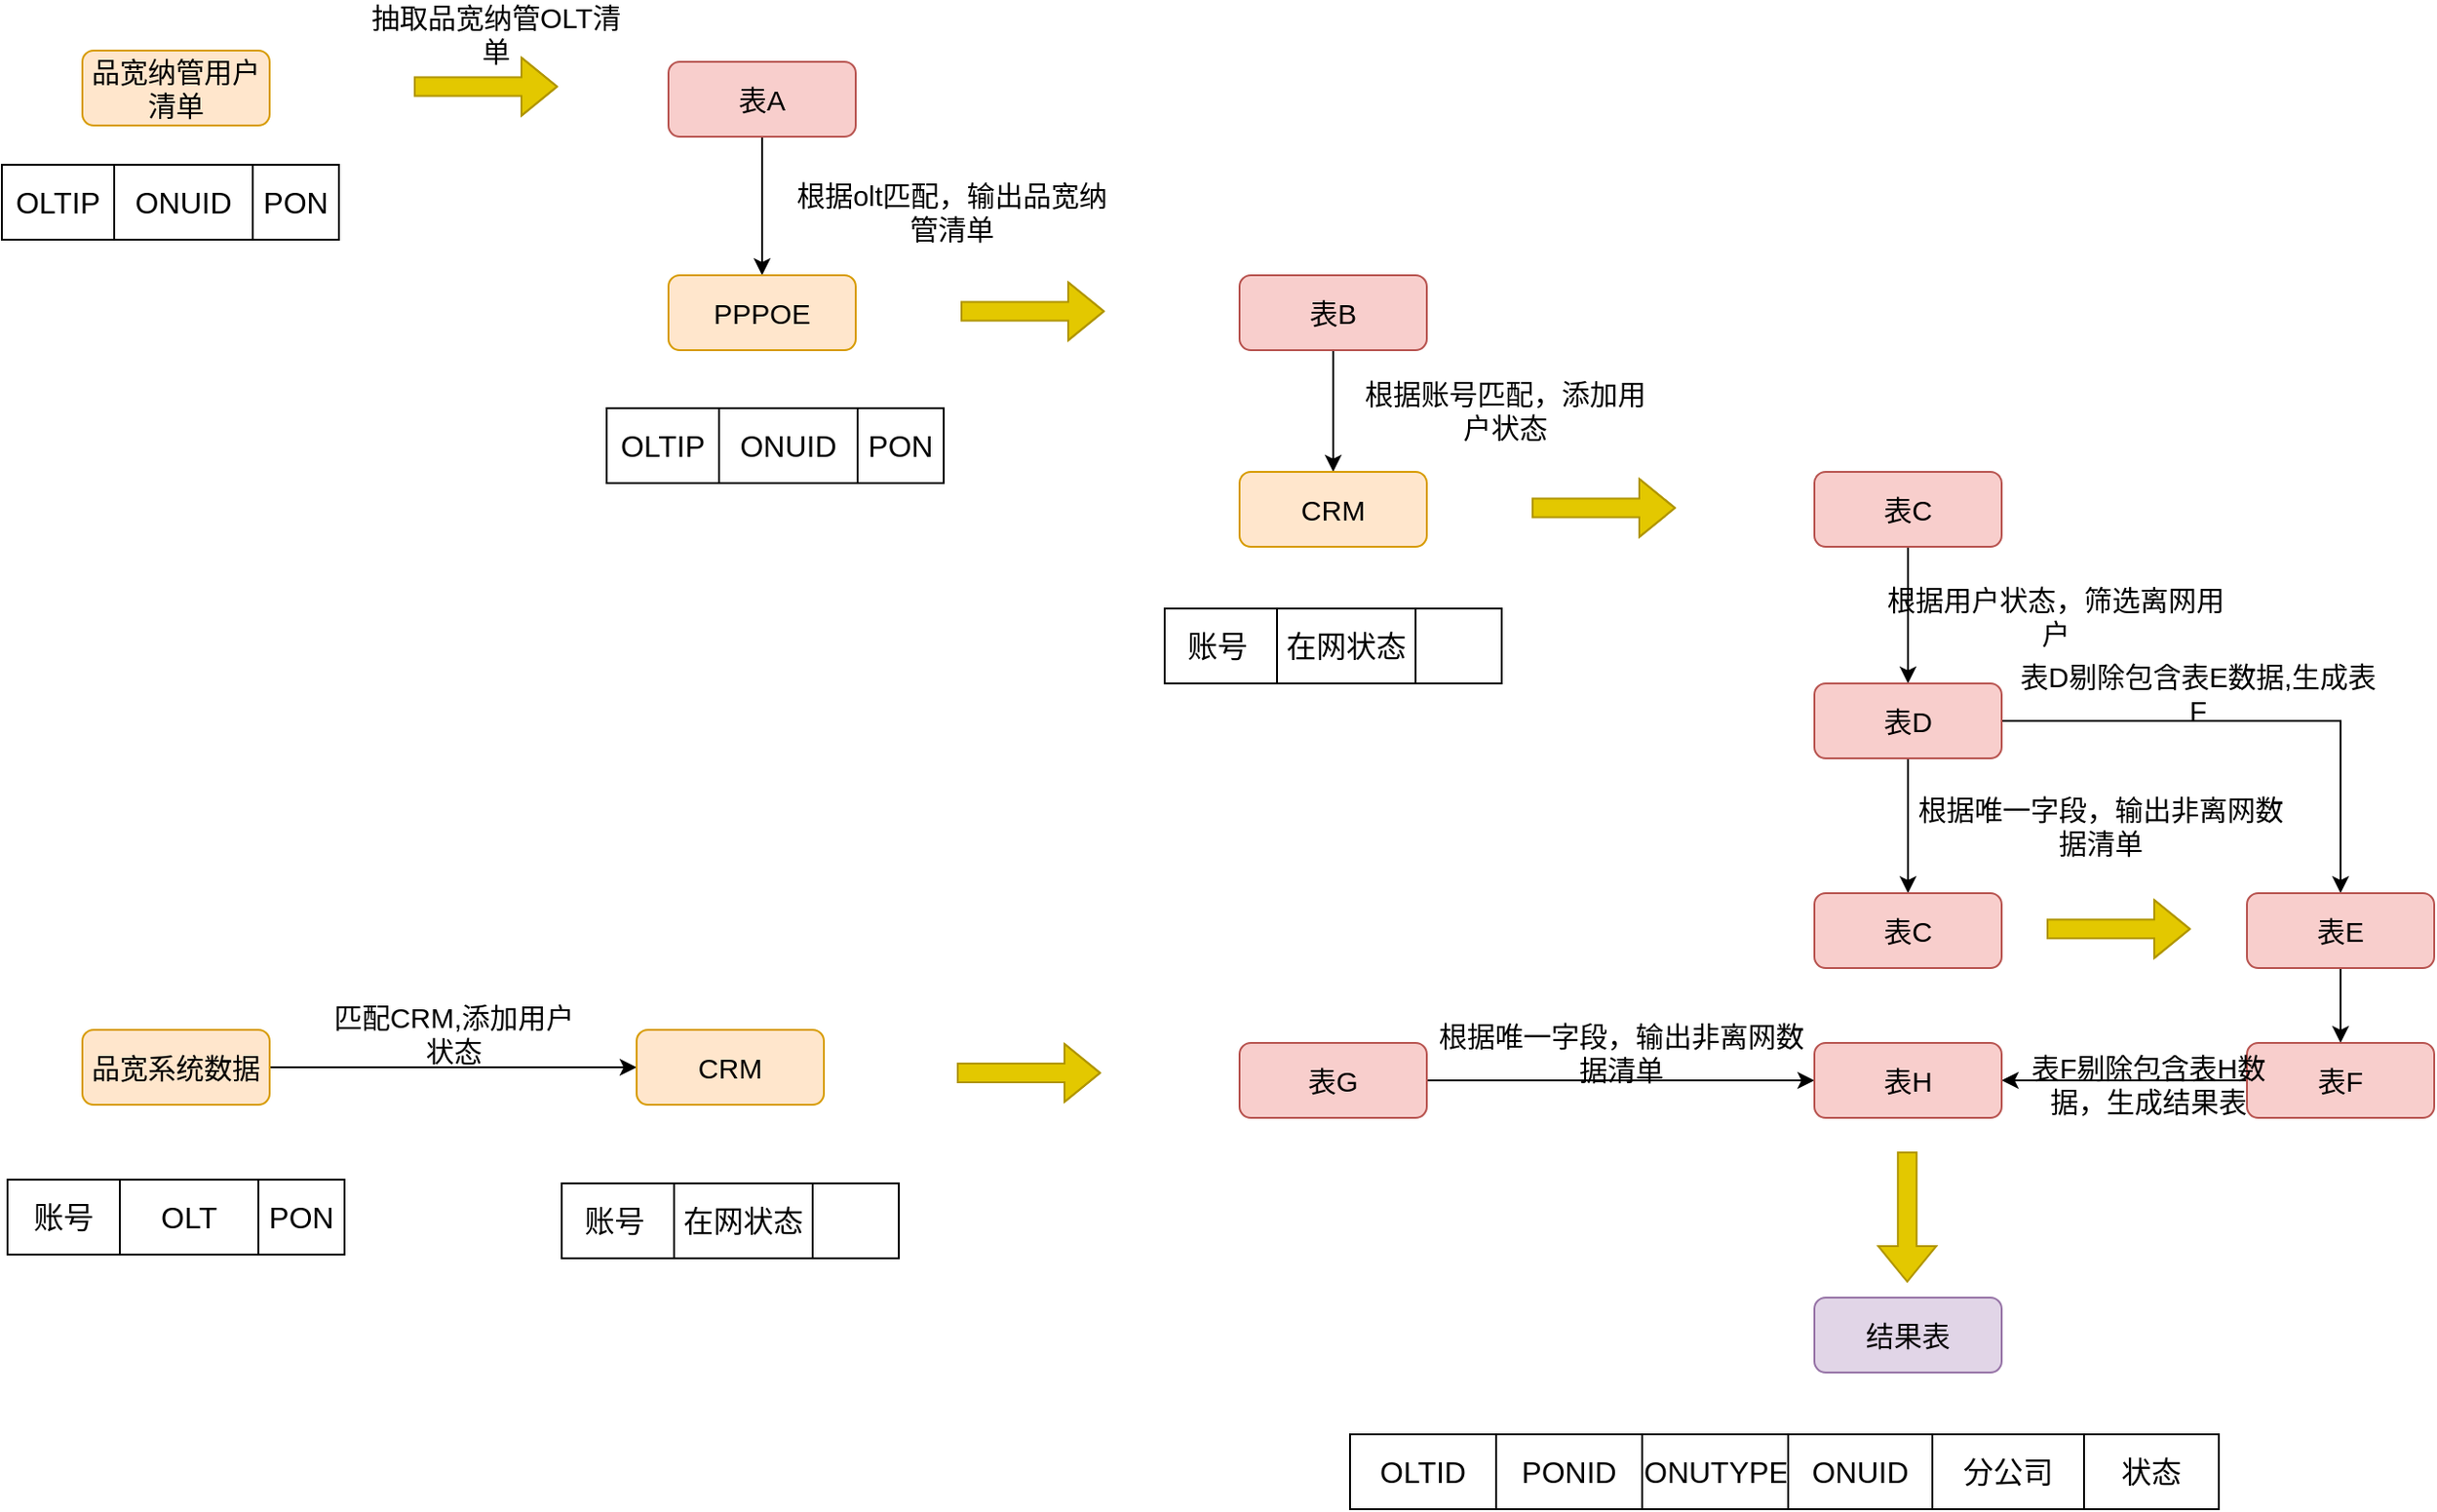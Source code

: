 <mxfile version="24.7.5">
  <diagram name="第 1 页" id="zq0cD2xfQtit6gEOxGs1">
    <mxGraphModel dx="1954" dy="1182" grid="0" gridSize="10" guides="1" tooltips="1" connect="1" arrows="1" fold="1" page="0" pageScale="1" pageWidth="827" pageHeight="1169" math="0" shadow="0">
      <root>
        <mxCell id="0" />
        <mxCell id="1" parent="0" />
        <mxCell id="BXuKxP18opVDW-bv9CVI-1" value="品宽纳管用户清单" style="rounded=1;whiteSpace=wrap;html=1;fillColor=#ffe6cc;strokeColor=#d79b00;fontSize=15;" vertex="1" parent="1">
          <mxGeometry x="120" y="160" width="100" height="40" as="geometry" />
        </mxCell>
        <mxCell id="BXuKxP18opVDW-bv9CVI-5" value="" style="shape=flexArrow;endArrow=classic;html=1;rounded=0;fillColor=#e3c800;strokeColor=#B09500;" edge="1" parent="1">
          <mxGeometry width="50" height="50" relative="1" as="geometry">
            <mxPoint x="297" y="179.29" as="sourcePoint" />
            <mxPoint x="374" y="179.29" as="targetPoint" />
            <Array as="points">
              <mxPoint x="413" y="179.29" />
            </Array>
          </mxGeometry>
        </mxCell>
        <mxCell id="BXuKxP18opVDW-bv9CVI-6" value="抽取品宽纳管OLT清单" style="text;html=1;align=center;verticalAlign=middle;whiteSpace=wrap;rounded=0;fontSize=15;" vertex="1" parent="1">
          <mxGeometry x="272" y="136" width="138" height="30" as="geometry" />
        </mxCell>
        <mxCell id="BXuKxP18opVDW-bv9CVI-9" style="edgeStyle=orthogonalEdgeStyle;rounded=0;orthogonalLoop=1;jettySize=auto;html=1;entryX=0.5;entryY=0;entryDx=0;entryDy=0;" edge="1" parent="1" source="BXuKxP18opVDW-bv9CVI-7" target="BXuKxP18opVDW-bv9CVI-8">
          <mxGeometry relative="1" as="geometry" />
        </mxCell>
        <mxCell id="BXuKxP18opVDW-bv9CVI-7" value="表A" style="rounded=1;whiteSpace=wrap;html=1;fillColor=#f8cecc;strokeColor=#b85450;fontSize=15;" vertex="1" parent="1">
          <mxGeometry x="433" y="166" width="100" height="40" as="geometry" />
        </mxCell>
        <mxCell id="BXuKxP18opVDW-bv9CVI-8" value="PPPOE" style="rounded=1;whiteSpace=wrap;html=1;fillColor=#ffe6cc;strokeColor=#d79b00;fontSize=15;" vertex="1" parent="1">
          <mxGeometry x="433" y="280" width="100" height="40" as="geometry" />
        </mxCell>
        <mxCell id="BXuKxP18opVDW-bv9CVI-10" value="根据olt匹配，输出品宽纳管清单" style="text;html=1;align=center;verticalAlign=middle;whiteSpace=wrap;rounded=0;fontSize=15;" vertex="1" parent="1">
          <mxGeometry x="494" y="231" width="181" height="30" as="geometry" />
        </mxCell>
        <mxCell id="BXuKxP18opVDW-bv9CVI-11" value="" style="shape=flexArrow;endArrow=classic;html=1;rounded=0;fillColor=#e3c800;strokeColor=#B09500;" edge="1" parent="1">
          <mxGeometry width="50" height="50" relative="1" as="geometry">
            <mxPoint x="589" y="299.29" as="sourcePoint" />
            <mxPoint x="666" y="299.29" as="targetPoint" />
            <Array as="points">
              <mxPoint x="705" y="299.29" />
            </Array>
          </mxGeometry>
        </mxCell>
        <mxCell id="BXuKxP18opVDW-bv9CVI-16" style="edgeStyle=orthogonalEdgeStyle;rounded=0;orthogonalLoop=1;jettySize=auto;html=1;exitX=0.5;exitY=1;exitDx=0;exitDy=0;" edge="1" parent="1" source="BXuKxP18opVDW-bv9CVI-12" target="BXuKxP18opVDW-bv9CVI-13">
          <mxGeometry relative="1" as="geometry" />
        </mxCell>
        <mxCell id="BXuKxP18opVDW-bv9CVI-12" value="表B" style="rounded=1;whiteSpace=wrap;html=1;fillColor=#f8cecc;strokeColor=#b85450;fontSize=15;" vertex="1" parent="1">
          <mxGeometry x="738" y="280" width="100" height="40" as="geometry" />
        </mxCell>
        <mxCell id="BXuKxP18opVDW-bv9CVI-13" value="CRM" style="rounded=1;whiteSpace=wrap;html=1;fillColor=#ffe6cc;strokeColor=#d79b00;fontSize=15;" vertex="1" parent="1">
          <mxGeometry x="738" y="385" width="100" height="40" as="geometry" />
        </mxCell>
        <mxCell id="BXuKxP18opVDW-bv9CVI-14" value="" style="shape=flexArrow;endArrow=classic;html=1;rounded=0;fillColor=#e3c800;strokeColor=#B09500;" edge="1" parent="1">
          <mxGeometry width="50" height="50" relative="1" as="geometry">
            <mxPoint x="894" y="404.29" as="sourcePoint" />
            <mxPoint x="971" y="404.29" as="targetPoint" />
            <Array as="points">
              <mxPoint x="1010" y="404.29" />
            </Array>
          </mxGeometry>
        </mxCell>
        <mxCell id="BXuKxP18opVDW-bv9CVI-21" style="edgeStyle=orthogonalEdgeStyle;rounded=0;orthogonalLoop=1;jettySize=auto;html=1;entryX=0.5;entryY=0;entryDx=0;entryDy=0;" edge="1" parent="1" source="BXuKxP18opVDW-bv9CVI-15" target="BXuKxP18opVDW-bv9CVI-18">
          <mxGeometry relative="1" as="geometry" />
        </mxCell>
        <mxCell id="BXuKxP18opVDW-bv9CVI-15" value="表C" style="rounded=1;whiteSpace=wrap;html=1;fillColor=#f8cecc;strokeColor=#b85450;fontSize=15;" vertex="1" parent="1">
          <mxGeometry x="1045" y="385" width="100" height="40" as="geometry" />
        </mxCell>
        <mxCell id="BXuKxP18opVDW-bv9CVI-17" value="根据账号匹配，添加用户状态" style="text;html=1;align=center;verticalAlign=middle;whiteSpace=wrap;rounded=0;fontSize=15;" vertex="1" parent="1">
          <mxGeometry x="797" y="337" width="166" height="30" as="geometry" />
        </mxCell>
        <mxCell id="BXuKxP18opVDW-bv9CVI-24" style="edgeStyle=orthogonalEdgeStyle;rounded=0;orthogonalLoop=1;jettySize=auto;html=1;entryX=0.5;entryY=0;entryDx=0;entryDy=0;" edge="1" parent="1" source="BXuKxP18opVDW-bv9CVI-18" target="BXuKxP18opVDW-bv9CVI-23">
          <mxGeometry relative="1" as="geometry" />
        </mxCell>
        <mxCell id="BXuKxP18opVDW-bv9CVI-27" style="edgeStyle=orthogonalEdgeStyle;rounded=0;orthogonalLoop=1;jettySize=auto;html=1;entryX=0.5;entryY=0;entryDx=0;entryDy=0;" edge="1" parent="1" source="BXuKxP18opVDW-bv9CVI-18" target="BXuKxP18opVDW-bv9CVI-25">
          <mxGeometry relative="1" as="geometry" />
        </mxCell>
        <mxCell id="BXuKxP18opVDW-bv9CVI-18" value="表D" style="rounded=1;whiteSpace=wrap;html=1;fillColor=#f8cecc;strokeColor=#b85450;fontSize=15;" vertex="1" parent="1">
          <mxGeometry x="1045" y="498" width="100" height="40" as="geometry" />
        </mxCell>
        <mxCell id="BXuKxP18opVDW-bv9CVI-22" value="根据用户状态，筛选离网用户" style="text;html=1;align=center;verticalAlign=middle;whiteSpace=wrap;rounded=0;fontSize=15;" vertex="1" parent="1">
          <mxGeometry x="1082" y="447" width="184" height="30" as="geometry" />
        </mxCell>
        <mxCell id="BXuKxP18opVDW-bv9CVI-23" value="表C" style="rounded=1;whiteSpace=wrap;html=1;fillColor=#f8cecc;strokeColor=#b85450;fontSize=15;" vertex="1" parent="1">
          <mxGeometry x="1045" y="610" width="100" height="40" as="geometry" />
        </mxCell>
        <mxCell id="BXuKxP18opVDW-bv9CVI-37" style="edgeStyle=orthogonalEdgeStyle;rounded=0;orthogonalLoop=1;jettySize=auto;html=1;entryX=0.5;entryY=0;entryDx=0;entryDy=0;" edge="1" parent="1" source="BXuKxP18opVDW-bv9CVI-25" target="BXuKxP18opVDW-bv9CVI-29">
          <mxGeometry relative="1" as="geometry" />
        </mxCell>
        <mxCell id="BXuKxP18opVDW-bv9CVI-25" value="表E" style="rounded=1;whiteSpace=wrap;html=1;fillColor=#f8cecc;strokeColor=#b85450;fontSize=15;" vertex="1" parent="1">
          <mxGeometry x="1276" y="610" width="100" height="40" as="geometry" />
        </mxCell>
        <mxCell id="BXuKxP18opVDW-bv9CVI-26" value="" style="shape=flexArrow;endArrow=classic;html=1;rounded=0;fillColor=#e3c800;strokeColor=#B09500;" edge="1" parent="1">
          <mxGeometry width="50" height="50" relative="1" as="geometry">
            <mxPoint x="1169" y="629.17" as="sourcePoint" />
            <mxPoint x="1246" y="629.17" as="targetPoint" />
            <Array as="points">
              <mxPoint x="1285" y="629.17" />
            </Array>
          </mxGeometry>
        </mxCell>
        <mxCell id="BXuKxP18opVDW-bv9CVI-51" style="edgeStyle=orthogonalEdgeStyle;rounded=0;orthogonalLoop=1;jettySize=auto;html=1;entryX=1;entryY=0.5;entryDx=0;entryDy=0;" edge="1" parent="1" source="BXuKxP18opVDW-bv9CVI-29" target="BXuKxP18opVDW-bv9CVI-48">
          <mxGeometry relative="1" as="geometry" />
        </mxCell>
        <mxCell id="BXuKxP18opVDW-bv9CVI-29" value="表F" style="rounded=1;whiteSpace=wrap;html=1;fillColor=#f8cecc;strokeColor=#b85450;fontSize=15;" vertex="1" parent="1">
          <mxGeometry x="1276" y="690" width="100" height="40" as="geometry" />
        </mxCell>
        <mxCell id="BXuKxP18opVDW-bv9CVI-33" style="edgeStyle=orthogonalEdgeStyle;rounded=0;orthogonalLoop=1;jettySize=auto;html=1;entryX=0;entryY=0.5;entryDx=0;entryDy=0;" edge="1" parent="1" source="BXuKxP18opVDW-bv9CVI-30" target="BXuKxP18opVDW-bv9CVI-31">
          <mxGeometry relative="1" as="geometry" />
        </mxCell>
        <mxCell id="BXuKxP18opVDW-bv9CVI-30" value="品宽系统数据" style="rounded=1;whiteSpace=wrap;html=1;fillColor=#ffe6cc;strokeColor=#d79b00;fontSize=15;" vertex="1" parent="1">
          <mxGeometry x="120" y="683" width="100" height="40" as="geometry" />
        </mxCell>
        <mxCell id="BXuKxP18opVDW-bv9CVI-31" value="CRM" style="rounded=1;whiteSpace=wrap;html=1;fillColor=#ffe6cc;strokeColor=#d79b00;fontSize=15;" vertex="1" parent="1">
          <mxGeometry x="416" y="683" width="100" height="40" as="geometry" />
        </mxCell>
        <mxCell id="BXuKxP18opVDW-bv9CVI-34" value="匹配CRM,添加用户状态" style="text;html=1;align=center;verticalAlign=middle;whiteSpace=wrap;rounded=0;fontSize=15;" vertex="1" parent="1">
          <mxGeometry x="252" y="670" width="133" height="30" as="geometry" />
        </mxCell>
        <mxCell id="BXuKxP18opVDW-bv9CVI-35" value="" style="shape=flexArrow;endArrow=classic;html=1;rounded=0;fillColor=#e3c800;strokeColor=#B09500;" edge="1" parent="1">
          <mxGeometry width="50" height="50" relative="1" as="geometry">
            <mxPoint x="587" y="706" as="sourcePoint" />
            <mxPoint x="664" y="706" as="targetPoint" />
            <Array as="points">
              <mxPoint x="703" y="706" />
            </Array>
          </mxGeometry>
        </mxCell>
        <mxCell id="BXuKxP18opVDW-bv9CVI-49" style="edgeStyle=orthogonalEdgeStyle;rounded=0;orthogonalLoop=1;jettySize=auto;html=1;entryX=0;entryY=0.5;entryDx=0;entryDy=0;" edge="1" parent="1" source="BXuKxP18opVDW-bv9CVI-36" target="BXuKxP18opVDW-bv9CVI-48">
          <mxGeometry relative="1" as="geometry" />
        </mxCell>
        <mxCell id="BXuKxP18opVDW-bv9CVI-36" value="表G" style="rounded=1;whiteSpace=wrap;html=1;fillColor=#f8cecc;strokeColor=#b85450;fontSize=15;" vertex="1" parent="1">
          <mxGeometry x="738" y="690" width="100" height="40" as="geometry" />
        </mxCell>
        <mxCell id="BXuKxP18opVDW-bv9CVI-45" value="结果表" style="rounded=1;whiteSpace=wrap;html=1;fillColor=#e1d5e7;strokeColor=#9673a6;fontSize=15;" vertex="1" parent="1">
          <mxGeometry x="1045" y="826" width="100" height="40" as="geometry" />
        </mxCell>
        <mxCell id="BXuKxP18opVDW-bv9CVI-46" value="根据唯一字段，输出非离网数据清单" style="text;html=1;align=center;verticalAlign=middle;whiteSpace=wrap;rounded=0;fontSize=15;" vertex="1" parent="1">
          <mxGeometry x="1098" y="559" width="200" height="30" as="geometry" />
        </mxCell>
        <mxCell id="BXuKxP18opVDW-bv9CVI-47" value="表D剔除包含表E数据,生成表F" style="text;html=1;align=center;verticalAlign=middle;whiteSpace=wrap;rounded=0;fontSize=15;" vertex="1" parent="1">
          <mxGeometry x="1150" y="488" width="200" height="30" as="geometry" />
        </mxCell>
        <mxCell id="BXuKxP18opVDW-bv9CVI-48" value="表H" style="rounded=1;whiteSpace=wrap;html=1;fillColor=#f8cecc;strokeColor=#b85450;fontSize=15;" vertex="1" parent="1">
          <mxGeometry x="1045" y="690" width="100" height="40" as="geometry" />
        </mxCell>
        <mxCell id="BXuKxP18opVDW-bv9CVI-50" value="根据唯一字段，输出非离网数据清单" style="text;html=1;align=center;verticalAlign=middle;whiteSpace=wrap;rounded=0;fontSize=15;" vertex="1" parent="1">
          <mxGeometry x="842" y="680" width="200" height="30" as="geometry" />
        </mxCell>
        <mxCell id="BXuKxP18opVDW-bv9CVI-52" value="表F剔除包含表H数据，生成结果表" style="text;html=1;align=center;verticalAlign=middle;whiteSpace=wrap;rounded=0;fontSize=15;" vertex="1" parent="1">
          <mxGeometry x="1158" y="677" width="131" height="70" as="geometry" />
        </mxCell>
        <mxCell id="BXuKxP18opVDW-bv9CVI-53" value="" style="shape=flexArrow;endArrow=classic;html=1;rounded=0;fillColor=#e3c800;strokeColor=#B09500;" edge="1" parent="1">
          <mxGeometry width="50" height="50" relative="1" as="geometry">
            <mxPoint x="1094.6" y="748" as="sourcePoint" />
            <mxPoint x="1094.6" y="818" as="targetPoint" />
          </mxGeometry>
        </mxCell>
        <mxCell id="BXuKxP18opVDW-bv9CVI-55" value="" style="shape=table;startSize=0;container=1;collapsible=0;childLayout=tableLayout;fontSize=16;" vertex="1" parent="1">
          <mxGeometry x="77" y="221" width="180" height="40" as="geometry" />
        </mxCell>
        <mxCell id="BXuKxP18opVDW-bv9CVI-56" value="" style="shape=tableRow;horizontal=0;startSize=0;swimlaneHead=0;swimlaneBody=0;strokeColor=inherit;top=0;left=0;bottom=0;right=0;collapsible=0;dropTarget=0;fillColor=none;points=[[0,0.5],[1,0.5]];portConstraint=eastwest;fontSize=16;" vertex="1" parent="BXuKxP18opVDW-bv9CVI-55">
          <mxGeometry width="180" height="40" as="geometry" />
        </mxCell>
        <mxCell id="BXuKxP18opVDW-bv9CVI-57" value="OLTIP" style="shape=partialRectangle;html=1;whiteSpace=wrap;connectable=0;strokeColor=inherit;overflow=hidden;fillColor=none;top=0;left=0;bottom=0;right=0;pointerEvents=1;fontSize=16;" vertex="1" parent="BXuKxP18opVDW-bv9CVI-56">
          <mxGeometry width="60" height="40" as="geometry">
            <mxRectangle width="60" height="40" as="alternateBounds" />
          </mxGeometry>
        </mxCell>
        <mxCell id="BXuKxP18opVDW-bv9CVI-58" value="ONUID" style="shape=partialRectangle;html=1;whiteSpace=wrap;connectable=0;strokeColor=inherit;overflow=hidden;fillColor=none;top=0;left=0;bottom=0;right=0;pointerEvents=1;fontSize=16;" vertex="1" parent="BXuKxP18opVDW-bv9CVI-56">
          <mxGeometry x="60" width="74" height="40" as="geometry">
            <mxRectangle width="74" height="40" as="alternateBounds" />
          </mxGeometry>
        </mxCell>
        <mxCell id="BXuKxP18opVDW-bv9CVI-59" value="PON" style="shape=partialRectangle;html=1;whiteSpace=wrap;connectable=0;strokeColor=inherit;overflow=hidden;fillColor=none;top=0;left=0;bottom=0;right=0;pointerEvents=1;fontSize=16;" vertex="1" parent="BXuKxP18opVDW-bv9CVI-56">
          <mxGeometry x="134" width="46" height="40" as="geometry">
            <mxRectangle width="46" height="40" as="alternateBounds" />
          </mxGeometry>
        </mxCell>
        <mxCell id="BXuKxP18opVDW-bv9CVI-60" value="" style="shape=table;startSize=0;container=1;collapsible=0;childLayout=tableLayout;fontSize=16;" vertex="1" parent="1">
          <mxGeometry x="80" y="763" width="180" height="40" as="geometry" />
        </mxCell>
        <mxCell id="BXuKxP18opVDW-bv9CVI-61" value="" style="shape=tableRow;horizontal=0;startSize=0;swimlaneHead=0;swimlaneBody=0;strokeColor=inherit;top=0;left=0;bottom=0;right=0;collapsible=0;dropTarget=0;fillColor=none;points=[[0,0.5],[1,0.5]];portConstraint=eastwest;fontSize=16;" vertex="1" parent="BXuKxP18opVDW-bv9CVI-60">
          <mxGeometry width="180" height="40" as="geometry" />
        </mxCell>
        <mxCell id="BXuKxP18opVDW-bv9CVI-62" value="账号" style="shape=partialRectangle;html=1;whiteSpace=wrap;connectable=0;strokeColor=inherit;overflow=hidden;fillColor=none;top=0;left=0;bottom=0;right=0;pointerEvents=1;fontSize=16;" vertex="1" parent="BXuKxP18opVDW-bv9CVI-61">
          <mxGeometry width="60" height="40" as="geometry">
            <mxRectangle width="60" height="40" as="alternateBounds" />
          </mxGeometry>
        </mxCell>
        <mxCell id="BXuKxP18opVDW-bv9CVI-63" value="OLT" style="shape=partialRectangle;html=1;whiteSpace=wrap;connectable=0;strokeColor=inherit;overflow=hidden;fillColor=none;top=0;left=0;bottom=0;right=0;pointerEvents=1;fontSize=16;" vertex="1" parent="BXuKxP18opVDW-bv9CVI-61">
          <mxGeometry x="60" width="74" height="40" as="geometry">
            <mxRectangle width="74" height="40" as="alternateBounds" />
          </mxGeometry>
        </mxCell>
        <mxCell id="BXuKxP18opVDW-bv9CVI-64" value="PON" style="shape=partialRectangle;html=1;whiteSpace=wrap;connectable=0;strokeColor=inherit;overflow=hidden;fillColor=none;top=0;left=0;bottom=0;right=0;pointerEvents=1;fontSize=16;" vertex="1" parent="BXuKxP18opVDW-bv9CVI-61">
          <mxGeometry x="134" width="46" height="40" as="geometry">
            <mxRectangle width="46" height="40" as="alternateBounds" />
          </mxGeometry>
        </mxCell>
        <mxCell id="BXuKxP18opVDW-bv9CVI-65" value="" style="shape=table;startSize=0;container=1;collapsible=0;childLayout=tableLayout;fontSize=16;" vertex="1" parent="1">
          <mxGeometry x="400" y="351" width="180" height="40" as="geometry" />
        </mxCell>
        <mxCell id="BXuKxP18opVDW-bv9CVI-66" value="" style="shape=tableRow;horizontal=0;startSize=0;swimlaneHead=0;swimlaneBody=0;strokeColor=inherit;top=0;left=0;bottom=0;right=0;collapsible=0;dropTarget=0;fillColor=none;points=[[0,0.5],[1,0.5]];portConstraint=eastwest;fontSize=16;" vertex="1" parent="BXuKxP18opVDW-bv9CVI-65">
          <mxGeometry width="180" height="40" as="geometry" />
        </mxCell>
        <mxCell id="BXuKxP18opVDW-bv9CVI-67" value="OLTIP" style="shape=partialRectangle;html=1;whiteSpace=wrap;connectable=0;strokeColor=inherit;overflow=hidden;fillColor=none;top=0;left=0;bottom=0;right=0;pointerEvents=1;fontSize=16;" vertex="1" parent="BXuKxP18opVDW-bv9CVI-66">
          <mxGeometry width="60" height="40" as="geometry">
            <mxRectangle width="60" height="40" as="alternateBounds" />
          </mxGeometry>
        </mxCell>
        <mxCell id="BXuKxP18opVDW-bv9CVI-68" value="ONUID" style="shape=partialRectangle;html=1;whiteSpace=wrap;connectable=0;strokeColor=inherit;overflow=hidden;fillColor=none;top=0;left=0;bottom=0;right=0;pointerEvents=1;fontSize=16;" vertex="1" parent="BXuKxP18opVDW-bv9CVI-66">
          <mxGeometry x="60" width="74" height="40" as="geometry">
            <mxRectangle width="74" height="40" as="alternateBounds" />
          </mxGeometry>
        </mxCell>
        <mxCell id="BXuKxP18opVDW-bv9CVI-69" value="PON" style="shape=partialRectangle;html=1;whiteSpace=wrap;connectable=0;strokeColor=inherit;overflow=hidden;fillColor=none;top=0;left=0;bottom=0;right=0;pointerEvents=1;fontSize=16;" vertex="1" parent="BXuKxP18opVDW-bv9CVI-66">
          <mxGeometry x="134" width="46" height="40" as="geometry">
            <mxRectangle width="46" height="40" as="alternateBounds" />
          </mxGeometry>
        </mxCell>
        <mxCell id="BXuKxP18opVDW-bv9CVI-70" value="" style="shape=table;startSize=0;container=1;collapsible=0;childLayout=tableLayout;fontSize=16;" vertex="1" parent="1">
          <mxGeometry x="698" y="458" width="180" height="40" as="geometry" />
        </mxCell>
        <mxCell id="BXuKxP18opVDW-bv9CVI-71" value="" style="shape=tableRow;horizontal=0;startSize=0;swimlaneHead=0;swimlaneBody=0;strokeColor=inherit;top=0;left=0;bottom=0;right=0;collapsible=0;dropTarget=0;fillColor=none;points=[[0,0.5],[1,0.5]];portConstraint=eastwest;fontSize=16;" vertex="1" parent="BXuKxP18opVDW-bv9CVI-70">
          <mxGeometry width="180" height="40" as="geometry" />
        </mxCell>
        <mxCell id="BXuKxP18opVDW-bv9CVI-72" value="账号&lt;span style=&quot;white-space: pre;&quot;&gt;&#x9;&lt;/span&gt;" style="shape=partialRectangle;html=1;whiteSpace=wrap;connectable=0;strokeColor=inherit;overflow=hidden;fillColor=none;top=0;left=0;bottom=0;right=0;pointerEvents=1;fontSize=16;" vertex="1" parent="BXuKxP18opVDW-bv9CVI-71">
          <mxGeometry width="60" height="40" as="geometry">
            <mxRectangle width="60" height="40" as="alternateBounds" />
          </mxGeometry>
        </mxCell>
        <mxCell id="BXuKxP18opVDW-bv9CVI-73" value="在网状态" style="shape=partialRectangle;html=1;whiteSpace=wrap;connectable=0;strokeColor=inherit;overflow=hidden;fillColor=none;top=0;left=0;bottom=0;right=0;pointerEvents=1;fontSize=16;" vertex="1" parent="BXuKxP18opVDW-bv9CVI-71">
          <mxGeometry x="60" width="74" height="40" as="geometry">
            <mxRectangle width="74" height="40" as="alternateBounds" />
          </mxGeometry>
        </mxCell>
        <mxCell id="BXuKxP18opVDW-bv9CVI-74" value="" style="shape=partialRectangle;html=1;whiteSpace=wrap;connectable=0;strokeColor=inherit;overflow=hidden;fillColor=none;top=0;left=0;bottom=0;right=0;pointerEvents=1;fontSize=16;" vertex="1" parent="BXuKxP18opVDW-bv9CVI-71">
          <mxGeometry x="134" width="46" height="40" as="geometry">
            <mxRectangle width="46" height="40" as="alternateBounds" />
          </mxGeometry>
        </mxCell>
        <mxCell id="BXuKxP18opVDW-bv9CVI-75" value="" style="shape=table;startSize=0;container=1;collapsible=0;childLayout=tableLayout;fontSize=16;" vertex="1" parent="1">
          <mxGeometry x="376" y="765" width="180" height="40" as="geometry" />
        </mxCell>
        <mxCell id="BXuKxP18opVDW-bv9CVI-76" value="" style="shape=tableRow;horizontal=0;startSize=0;swimlaneHead=0;swimlaneBody=0;strokeColor=inherit;top=0;left=0;bottom=0;right=0;collapsible=0;dropTarget=0;fillColor=none;points=[[0,0.5],[1,0.5]];portConstraint=eastwest;fontSize=16;" vertex="1" parent="BXuKxP18opVDW-bv9CVI-75">
          <mxGeometry width="180" height="40" as="geometry" />
        </mxCell>
        <mxCell id="BXuKxP18opVDW-bv9CVI-77" value="账号&lt;span style=&quot;white-space: pre;&quot;&gt;&#x9;&lt;/span&gt;" style="shape=partialRectangle;html=1;whiteSpace=wrap;connectable=0;strokeColor=inherit;overflow=hidden;fillColor=none;top=0;left=0;bottom=0;right=0;pointerEvents=1;fontSize=16;" vertex="1" parent="BXuKxP18opVDW-bv9CVI-76">
          <mxGeometry width="60" height="40" as="geometry">
            <mxRectangle width="60" height="40" as="alternateBounds" />
          </mxGeometry>
        </mxCell>
        <mxCell id="BXuKxP18opVDW-bv9CVI-78" value="在网状态" style="shape=partialRectangle;html=1;whiteSpace=wrap;connectable=0;strokeColor=inherit;overflow=hidden;fillColor=none;top=0;left=0;bottom=0;right=0;pointerEvents=1;fontSize=16;" vertex="1" parent="BXuKxP18opVDW-bv9CVI-76">
          <mxGeometry x="60" width="74" height="40" as="geometry">
            <mxRectangle width="74" height="40" as="alternateBounds" />
          </mxGeometry>
        </mxCell>
        <mxCell id="BXuKxP18opVDW-bv9CVI-79" value="" style="shape=partialRectangle;html=1;whiteSpace=wrap;connectable=0;strokeColor=inherit;overflow=hidden;fillColor=none;top=0;left=0;bottom=0;right=0;pointerEvents=1;fontSize=16;" vertex="1" parent="BXuKxP18opVDW-bv9CVI-76">
          <mxGeometry x="134" width="46" height="40" as="geometry">
            <mxRectangle width="46" height="40" as="alternateBounds" />
          </mxGeometry>
        </mxCell>
        <mxCell id="BXuKxP18opVDW-bv9CVI-80" value="" style="shape=table;startSize=0;container=1;collapsible=0;childLayout=tableLayout;fontSize=16;" vertex="1" parent="1">
          <mxGeometry x="797" y="899" width="234" height="40" as="geometry" />
        </mxCell>
        <mxCell id="BXuKxP18opVDW-bv9CVI-81" value="" style="shape=tableRow;horizontal=0;startSize=0;swimlaneHead=0;swimlaneBody=0;strokeColor=inherit;top=0;left=0;bottom=0;right=0;collapsible=0;dropTarget=0;fillColor=none;points=[[0,0.5],[1,0.5]];portConstraint=eastwest;fontSize=16;" vertex="1" parent="BXuKxP18opVDW-bv9CVI-80">
          <mxGeometry width="234" height="40" as="geometry" />
        </mxCell>
        <mxCell id="BXuKxP18opVDW-bv9CVI-82" value="OLTID" style="shape=partialRectangle;html=1;whiteSpace=wrap;connectable=0;strokeColor=inherit;overflow=hidden;fillColor=none;top=0;left=0;bottom=0;right=0;pointerEvents=1;fontSize=16;" vertex="1" parent="BXuKxP18opVDW-bv9CVI-81">
          <mxGeometry width="78" height="40" as="geometry">
            <mxRectangle width="78" height="40" as="alternateBounds" />
          </mxGeometry>
        </mxCell>
        <mxCell id="BXuKxP18opVDW-bv9CVI-83" value="PONID" style="shape=partialRectangle;html=1;whiteSpace=wrap;connectable=0;strokeColor=inherit;overflow=hidden;fillColor=none;top=0;left=0;bottom=0;right=0;pointerEvents=1;fontSize=16;" vertex="1" parent="BXuKxP18opVDW-bv9CVI-81">
          <mxGeometry x="78" width="78" height="40" as="geometry">
            <mxRectangle width="78" height="40" as="alternateBounds" />
          </mxGeometry>
        </mxCell>
        <mxCell id="BXuKxP18opVDW-bv9CVI-84" value="ONUTYPE" style="shape=partialRectangle;html=1;whiteSpace=wrap;connectable=0;strokeColor=inherit;overflow=hidden;fillColor=none;top=0;left=0;bottom=0;right=0;pointerEvents=1;fontSize=16;" vertex="1" parent="BXuKxP18opVDW-bv9CVI-81">
          <mxGeometry x="156" width="78" height="40" as="geometry">
            <mxRectangle width="78" height="40" as="alternateBounds" />
          </mxGeometry>
        </mxCell>
        <mxCell id="BXuKxP18opVDW-bv9CVI-85" value="" style="shape=table;startSize=0;container=1;collapsible=0;childLayout=tableLayout;fontSize=16;" vertex="1" parent="1">
          <mxGeometry x="1031" y="899" width="230" height="40" as="geometry" />
        </mxCell>
        <mxCell id="BXuKxP18opVDW-bv9CVI-86" value="" style="shape=tableRow;horizontal=0;startSize=0;swimlaneHead=0;swimlaneBody=0;strokeColor=inherit;top=0;left=0;bottom=0;right=0;collapsible=0;dropTarget=0;fillColor=none;points=[[0,0.5],[1,0.5]];portConstraint=eastwest;fontSize=16;" vertex="1" parent="BXuKxP18opVDW-bv9CVI-85">
          <mxGeometry width="230" height="40" as="geometry" />
        </mxCell>
        <mxCell id="BXuKxP18opVDW-bv9CVI-87" value="ONUID" style="shape=partialRectangle;html=1;whiteSpace=wrap;connectable=0;strokeColor=inherit;overflow=hidden;fillColor=none;top=0;left=0;bottom=0;right=0;pointerEvents=1;fontSize=16;" vertex="1" parent="BXuKxP18opVDW-bv9CVI-86">
          <mxGeometry width="77" height="40" as="geometry">
            <mxRectangle width="77" height="40" as="alternateBounds" />
          </mxGeometry>
        </mxCell>
        <mxCell id="BXuKxP18opVDW-bv9CVI-88" value="分公司" style="shape=partialRectangle;html=1;whiteSpace=wrap;connectable=0;strokeColor=inherit;overflow=hidden;fillColor=none;top=0;left=0;bottom=0;right=0;pointerEvents=1;fontSize=16;" vertex="1" parent="BXuKxP18opVDW-bv9CVI-86">
          <mxGeometry x="77" width="81" height="40" as="geometry">
            <mxRectangle width="81" height="40" as="alternateBounds" />
          </mxGeometry>
        </mxCell>
        <mxCell id="BXuKxP18opVDW-bv9CVI-89" value="状态" style="shape=partialRectangle;html=1;whiteSpace=wrap;connectable=0;strokeColor=inherit;overflow=hidden;fillColor=none;top=0;left=0;bottom=0;right=0;pointerEvents=1;fontSize=16;" vertex="1" parent="BXuKxP18opVDW-bv9CVI-86">
          <mxGeometry x="158" width="72" height="40" as="geometry">
            <mxRectangle width="72" height="40" as="alternateBounds" />
          </mxGeometry>
        </mxCell>
      </root>
    </mxGraphModel>
  </diagram>
</mxfile>
